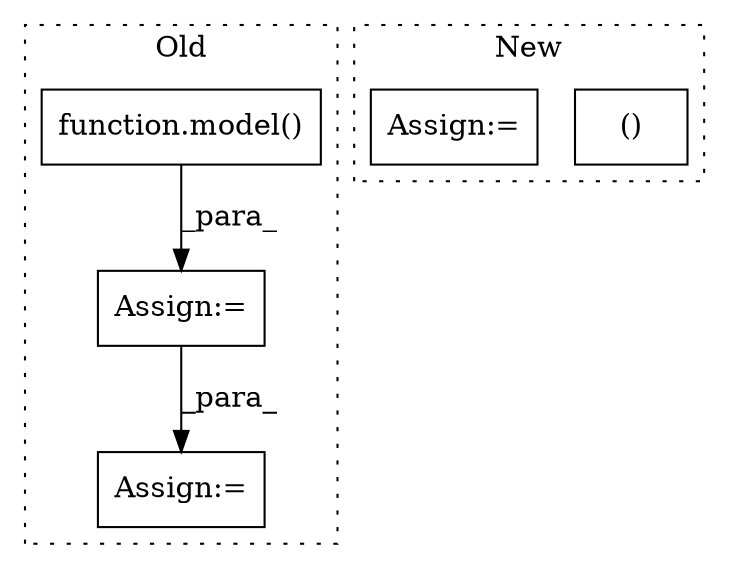 digraph G {
subgraph cluster0 {
1 [label="function.model()" a="75" s="8757,8769" l="6,1" shape="box"];
3 [label="Assign:=" a="68" s="9038" l="3" shape="box"];
4 [label="Assign:=" a="68" s="8919" l="3" shape="box"];
label = "Old";
style="dotted";
}
subgraph cluster1 {
2 [label="()" a="54" s="8650" l="27" shape="box"];
5 [label="Assign:=" a="68" s="8601" l="3" shape="box"];
label = "New";
style="dotted";
}
1 -> 4 [label="_para_"];
4 -> 3 [label="_para_"];
}